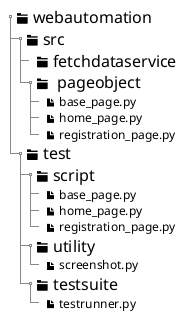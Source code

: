 @startuml
salt
{
    {T
        + <size:16><&folder> webautomation
            ++ <size:16><&folder> src
                +++ <size:16><&folder> fetchdataservice
                +++ <size:16><&folder> <color:black> pageobject
                ++++ <size:12><&file> base_page.py
                ++++ <size:12><&file> home_page.py
                ++++ <size:12><&file> registration_page.py
            ++ <size:16><&folder> test
                +++ <size:16><&folder> script
                ++++ <size:12><&file> base_page.py
                ++++ <size:12><&file> home_page.py
                ++++ <size:12><&file> registration_page.py
                +++ <size:16><&folder> utility
                ++++ <size:12><&file> screenshot.py
                +++ <size:16><&folder> testsuite
                ++++ <size:12><&file> testrunner.py
    }
}
@enduml
